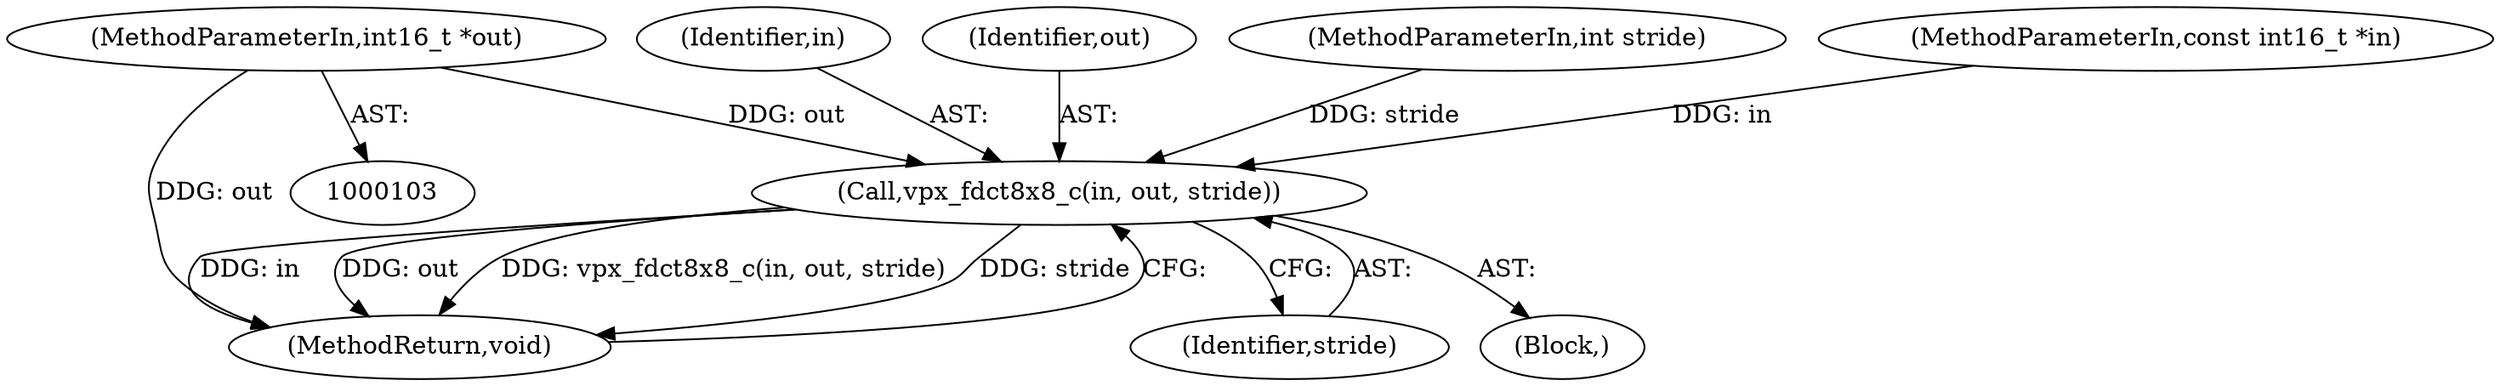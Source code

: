 digraph "0_Android_5a9753fca56f0eeb9f61e342b2fccffc364f9426_90@pointer" {
"1000105" [label="(MethodParameterIn,int16_t *out)"];
"1000231" [label="(Call,vpx_fdct8x8_c(in, out, stride))"];
"1000232" [label="(Identifier,in)"];
"1000233" [label="(Identifier,out)"];
"1000230" [label="(Block,)"];
"1000106" [label="(MethodParameterIn,int stride)"];
"1000235" [label="(MethodReturn,void)"];
"1000105" [label="(MethodParameterIn,int16_t *out)"];
"1000231" [label="(Call,vpx_fdct8x8_c(in, out, stride))"];
"1000104" [label="(MethodParameterIn,const int16_t *in)"];
"1000234" [label="(Identifier,stride)"];
"1000105" -> "1000103"  [label="AST: "];
"1000105" -> "1000235"  [label="DDG: out"];
"1000105" -> "1000231"  [label="DDG: out"];
"1000231" -> "1000230"  [label="AST: "];
"1000231" -> "1000234"  [label="CFG: "];
"1000232" -> "1000231"  [label="AST: "];
"1000233" -> "1000231"  [label="AST: "];
"1000234" -> "1000231"  [label="AST: "];
"1000235" -> "1000231"  [label="CFG: "];
"1000231" -> "1000235"  [label="DDG: in"];
"1000231" -> "1000235"  [label="DDG: out"];
"1000231" -> "1000235"  [label="DDG: vpx_fdct8x8_c(in, out, stride)"];
"1000231" -> "1000235"  [label="DDG: stride"];
"1000104" -> "1000231"  [label="DDG: in"];
"1000106" -> "1000231"  [label="DDG: stride"];
}
